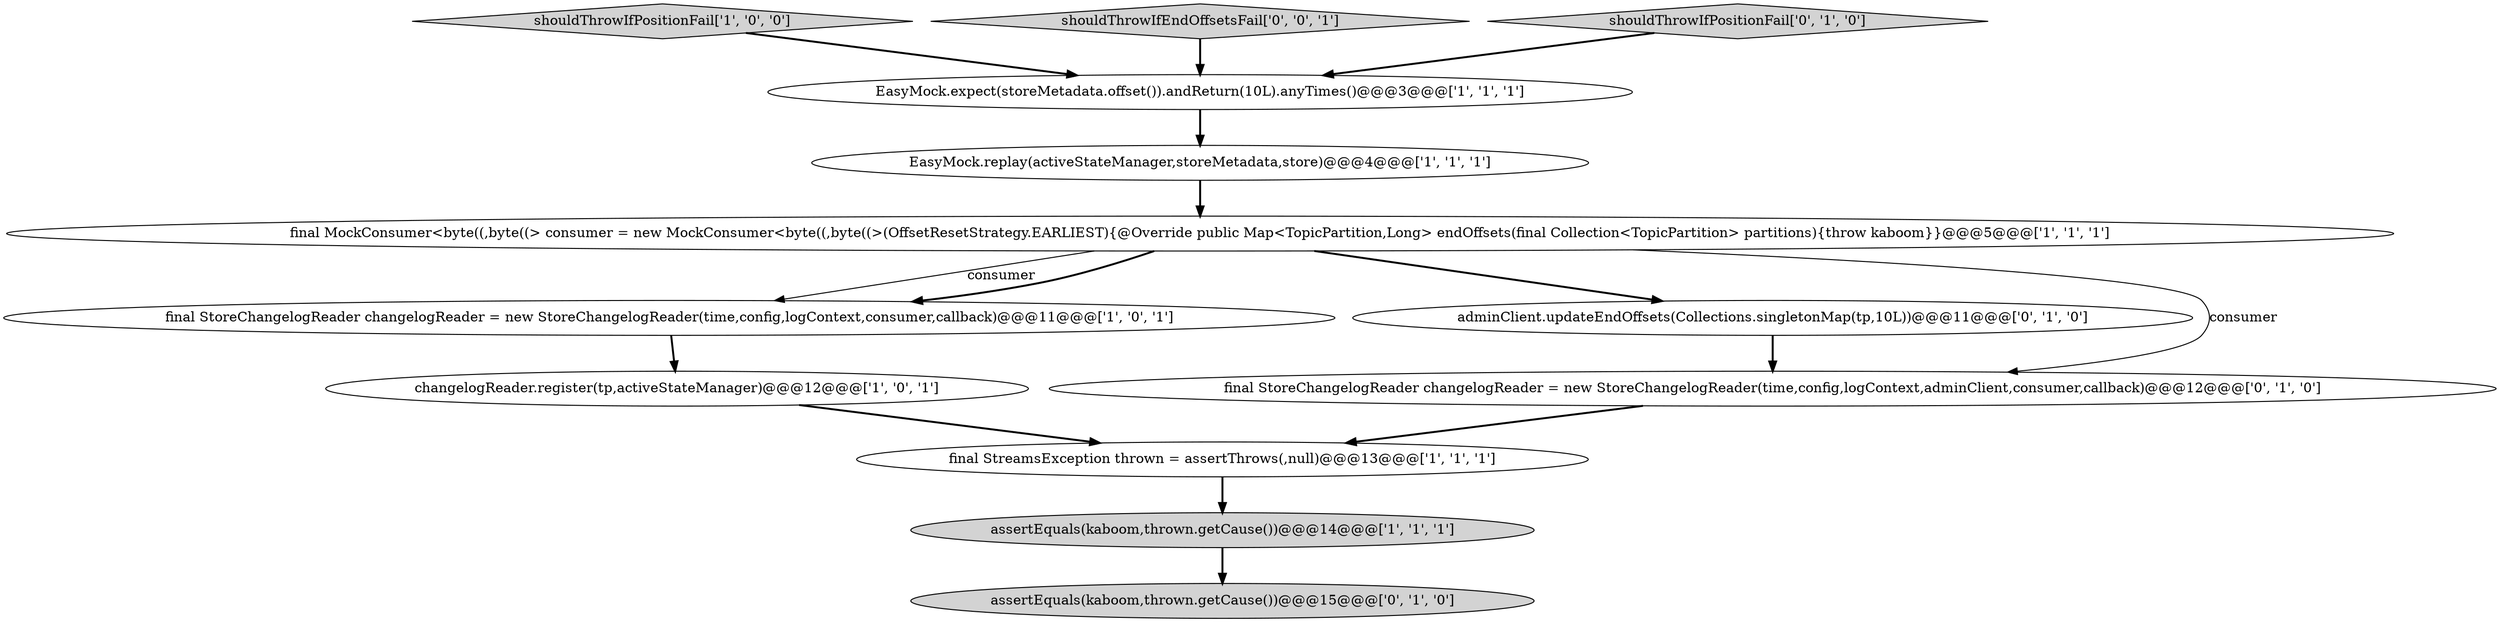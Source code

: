 digraph {
1 [style = filled, label = "assertEquals(kaboom,thrown.getCause())@@@14@@@['1', '1', '1']", fillcolor = lightgray, shape = ellipse image = "AAA0AAABBB1BBB"];
3 [style = filled, label = "EasyMock.replay(activeStateManager,storeMetadata,store)@@@4@@@['1', '1', '1']", fillcolor = white, shape = ellipse image = "AAA0AAABBB1BBB"];
5 [style = filled, label = "final StoreChangelogReader changelogReader = new StoreChangelogReader(time,config,logContext,consumer,callback)@@@11@@@['1', '0', '1']", fillcolor = white, shape = ellipse image = "AAA0AAABBB1BBB"];
8 [style = filled, label = "adminClient.updateEndOffsets(Collections.singletonMap(tp,10L))@@@11@@@['0', '1', '0']", fillcolor = white, shape = ellipse image = "AAA0AAABBB2BBB"];
4 [style = filled, label = "changelogReader.register(tp,activeStateManager)@@@12@@@['1', '0', '1']", fillcolor = white, shape = ellipse image = "AAA0AAABBB1BBB"];
7 [style = filled, label = "shouldThrowIfPositionFail['1', '0', '0']", fillcolor = lightgray, shape = diamond image = "AAA0AAABBB1BBB"];
10 [style = filled, label = "assertEquals(kaboom,thrown.getCause())@@@15@@@['0', '1', '0']", fillcolor = lightgray, shape = ellipse image = "AAA0AAABBB2BBB"];
12 [style = filled, label = "shouldThrowIfEndOffsetsFail['0', '0', '1']", fillcolor = lightgray, shape = diamond image = "AAA0AAABBB3BBB"];
9 [style = filled, label = "final StoreChangelogReader changelogReader = new StoreChangelogReader(time,config,logContext,adminClient,consumer,callback)@@@12@@@['0', '1', '0']", fillcolor = white, shape = ellipse image = "AAA1AAABBB2BBB"];
2 [style = filled, label = "final MockConsumer<byte((,byte((> consumer = new MockConsumer<byte((,byte((>(OffsetResetStrategy.EARLIEST){@Override public Map<TopicPartition,Long> endOffsets(final Collection<TopicPartition> partitions){throw kaboom}}@@@5@@@['1', '1', '1']", fillcolor = white, shape = ellipse image = "AAA0AAABBB1BBB"];
11 [style = filled, label = "shouldThrowIfPositionFail['0', '1', '0']", fillcolor = lightgray, shape = diamond image = "AAA0AAABBB2BBB"];
0 [style = filled, label = "EasyMock.expect(storeMetadata.offset()).andReturn(10L).anyTimes()@@@3@@@['1', '1', '1']", fillcolor = white, shape = ellipse image = "AAA0AAABBB1BBB"];
6 [style = filled, label = "final StreamsException thrown = assertThrows(,null)@@@13@@@['1', '1', '1']", fillcolor = white, shape = ellipse image = "AAA0AAABBB1BBB"];
12->0 [style = bold, label=""];
4->6 [style = bold, label=""];
2->5 [style = solid, label="consumer"];
8->9 [style = bold, label=""];
0->3 [style = bold, label=""];
1->10 [style = bold, label=""];
6->1 [style = bold, label=""];
7->0 [style = bold, label=""];
2->9 [style = solid, label="consumer"];
3->2 [style = bold, label=""];
5->4 [style = bold, label=""];
2->8 [style = bold, label=""];
2->5 [style = bold, label=""];
9->6 [style = bold, label=""];
11->0 [style = bold, label=""];
}
